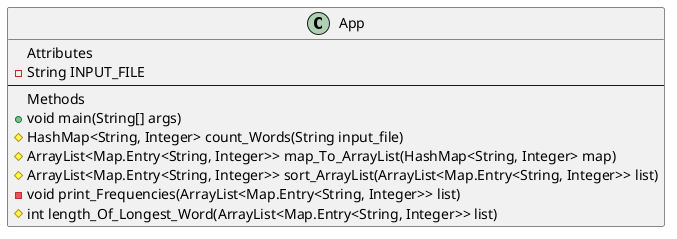 @startuml
'https://plantuml.com/class-diagram

class App{
    Attributes
    -String INPUT_FILE
--
    Methods
    +void main(String[] args)
    #HashMap<String, Integer> count_Words(String input_file)
    #ArrayList<Map.Entry<String, Integer>> map_To_ArrayList(HashMap<String, Integer> map)
    #ArrayList<Map.Entry<String, Integer>> sort_ArrayList(ArrayList<Map.Entry<String, Integer>> list)
    -void print_Frequencies(ArrayList<Map.Entry<String, Integer>> list)
    #int length_Of_Longest_Word(ArrayList<Map.Entry<String, Integer>> list)
}

@enduml